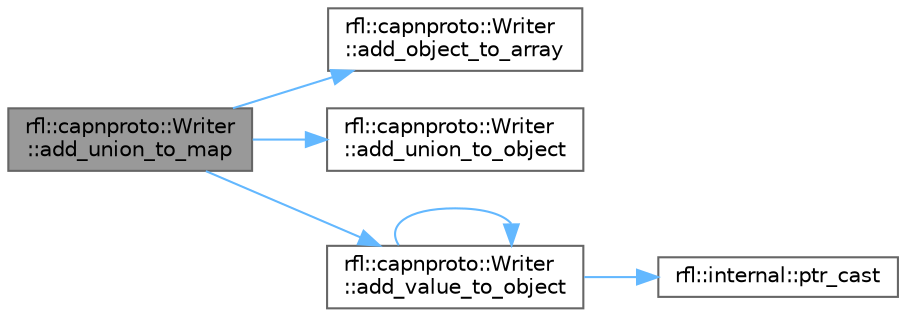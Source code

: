 digraph "rfl::capnproto::Writer::add_union_to_map"
{
 // LATEX_PDF_SIZE
  bgcolor="transparent";
  edge [fontname=Helvetica,fontsize=10,labelfontname=Helvetica,labelfontsize=10];
  node [fontname=Helvetica,fontsize=10,shape=box,height=0.2,width=0.4];
  rankdir="LR";
  Node1 [id="Node000001",label="rfl::capnproto::Writer\l::add_union_to_map",height=0.2,width=0.4,color="gray40", fillcolor="grey60", style="filled", fontcolor="black",tooltip=" "];
  Node1 -> Node2 [id="edge1_Node000001_Node000002",color="steelblue1",style="solid",tooltip=" "];
  Node2 [id="Node000002",label="rfl::capnproto::Writer\l::add_object_to_array",height=0.2,width=0.4,color="grey40", fillcolor="white", style="filled",URL="$classrfl_1_1capnproto_1_1_writer.html#ade8a52f4d58bc2284542f2b5422f5075",tooltip=" "];
  Node1 -> Node3 [id="edge2_Node000001_Node000003",color="steelblue1",style="solid",tooltip=" "];
  Node3 [id="Node000003",label="rfl::capnproto::Writer\l::add_union_to_object",height=0.2,width=0.4,color="grey40", fillcolor="white", style="filled",URL="$classrfl_1_1capnproto_1_1_writer.html#a31bccfc8060a2a754c519e0104bed479",tooltip=" "];
  Node1 -> Node4 [id="edge3_Node000001_Node000004",color="steelblue1",style="solid",tooltip=" "];
  Node4 [id="Node000004",label="rfl::capnproto::Writer\l::add_value_to_object",height=0.2,width=0.4,color="grey40", fillcolor="white", style="filled",URL="$classrfl_1_1capnproto_1_1_writer.html#ab2a6e0b530a106d3b74586f6631cc4b9",tooltip=" "];
  Node4 -> Node4 [id="edge4_Node000004_Node000004",color="steelblue1",style="solid",tooltip=" "];
  Node4 -> Node5 [id="edge5_Node000004_Node000005",color="steelblue1",style="solid",tooltip=" "];
  Node5 [id="Node000005",label="rfl::internal::ptr_cast",height=0.2,width=0.4,color="grey40", fillcolor="white", style="filled",URL="$namespacerfl_1_1internal.html#a0e3f14355090a86bc6064dff6368347b",tooltip=" "];
}
